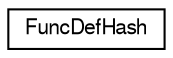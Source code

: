 digraph "Graphical Class Hierarchy"
{
  edge [fontname="FreeSans",fontsize="10",labelfontname="FreeSans",labelfontsize="10"];
  node [fontname="FreeSans",fontsize="10",shape=record];
  rankdir="LR";
  Node0 [label="FuncDefHash",height=0.2,width=0.4,color="black", fillcolor="white", style="filled",URL="$structFuncDefHash.html"];
}
